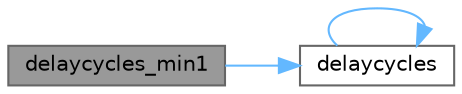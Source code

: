 digraph "delaycycles_min1"
{
 // LATEX_PDF_SIZE
  bgcolor="transparent";
  edge [fontname=Helvetica,fontsize=10,labelfontname=Helvetica,labelfontsize=10];
  node [fontname=Helvetica,fontsize=10,shape=box,height=0.2,width=0.4];
  rankdir="LR";
  Node1 [id="Node000001",label="delaycycles_min1",height=0.2,width=0.4,color="gray40", fillcolor="grey60", style="filled", fontcolor="black",tooltip="A variant of delaycycles that will always delay at least one cycle."];
  Node1 -> Node2 [id="edge1_Node000001_Node000002",color="steelblue1",style="solid",tooltip=" "];
  Node2 [id="Node000002",label="delaycycles",height=0.2,width=0.4,color="grey40", fillcolor="white", style="filled",URL="$d0/da8/fastled__delay_8h.html#a09be4e640c4988800c829b08b66723e5",tooltip="Delay N clock cycles."];
  Node2 -> Node2 [id="edge2_Node000002_Node000002",color="steelblue1",style="solid",tooltip=" "];
}
